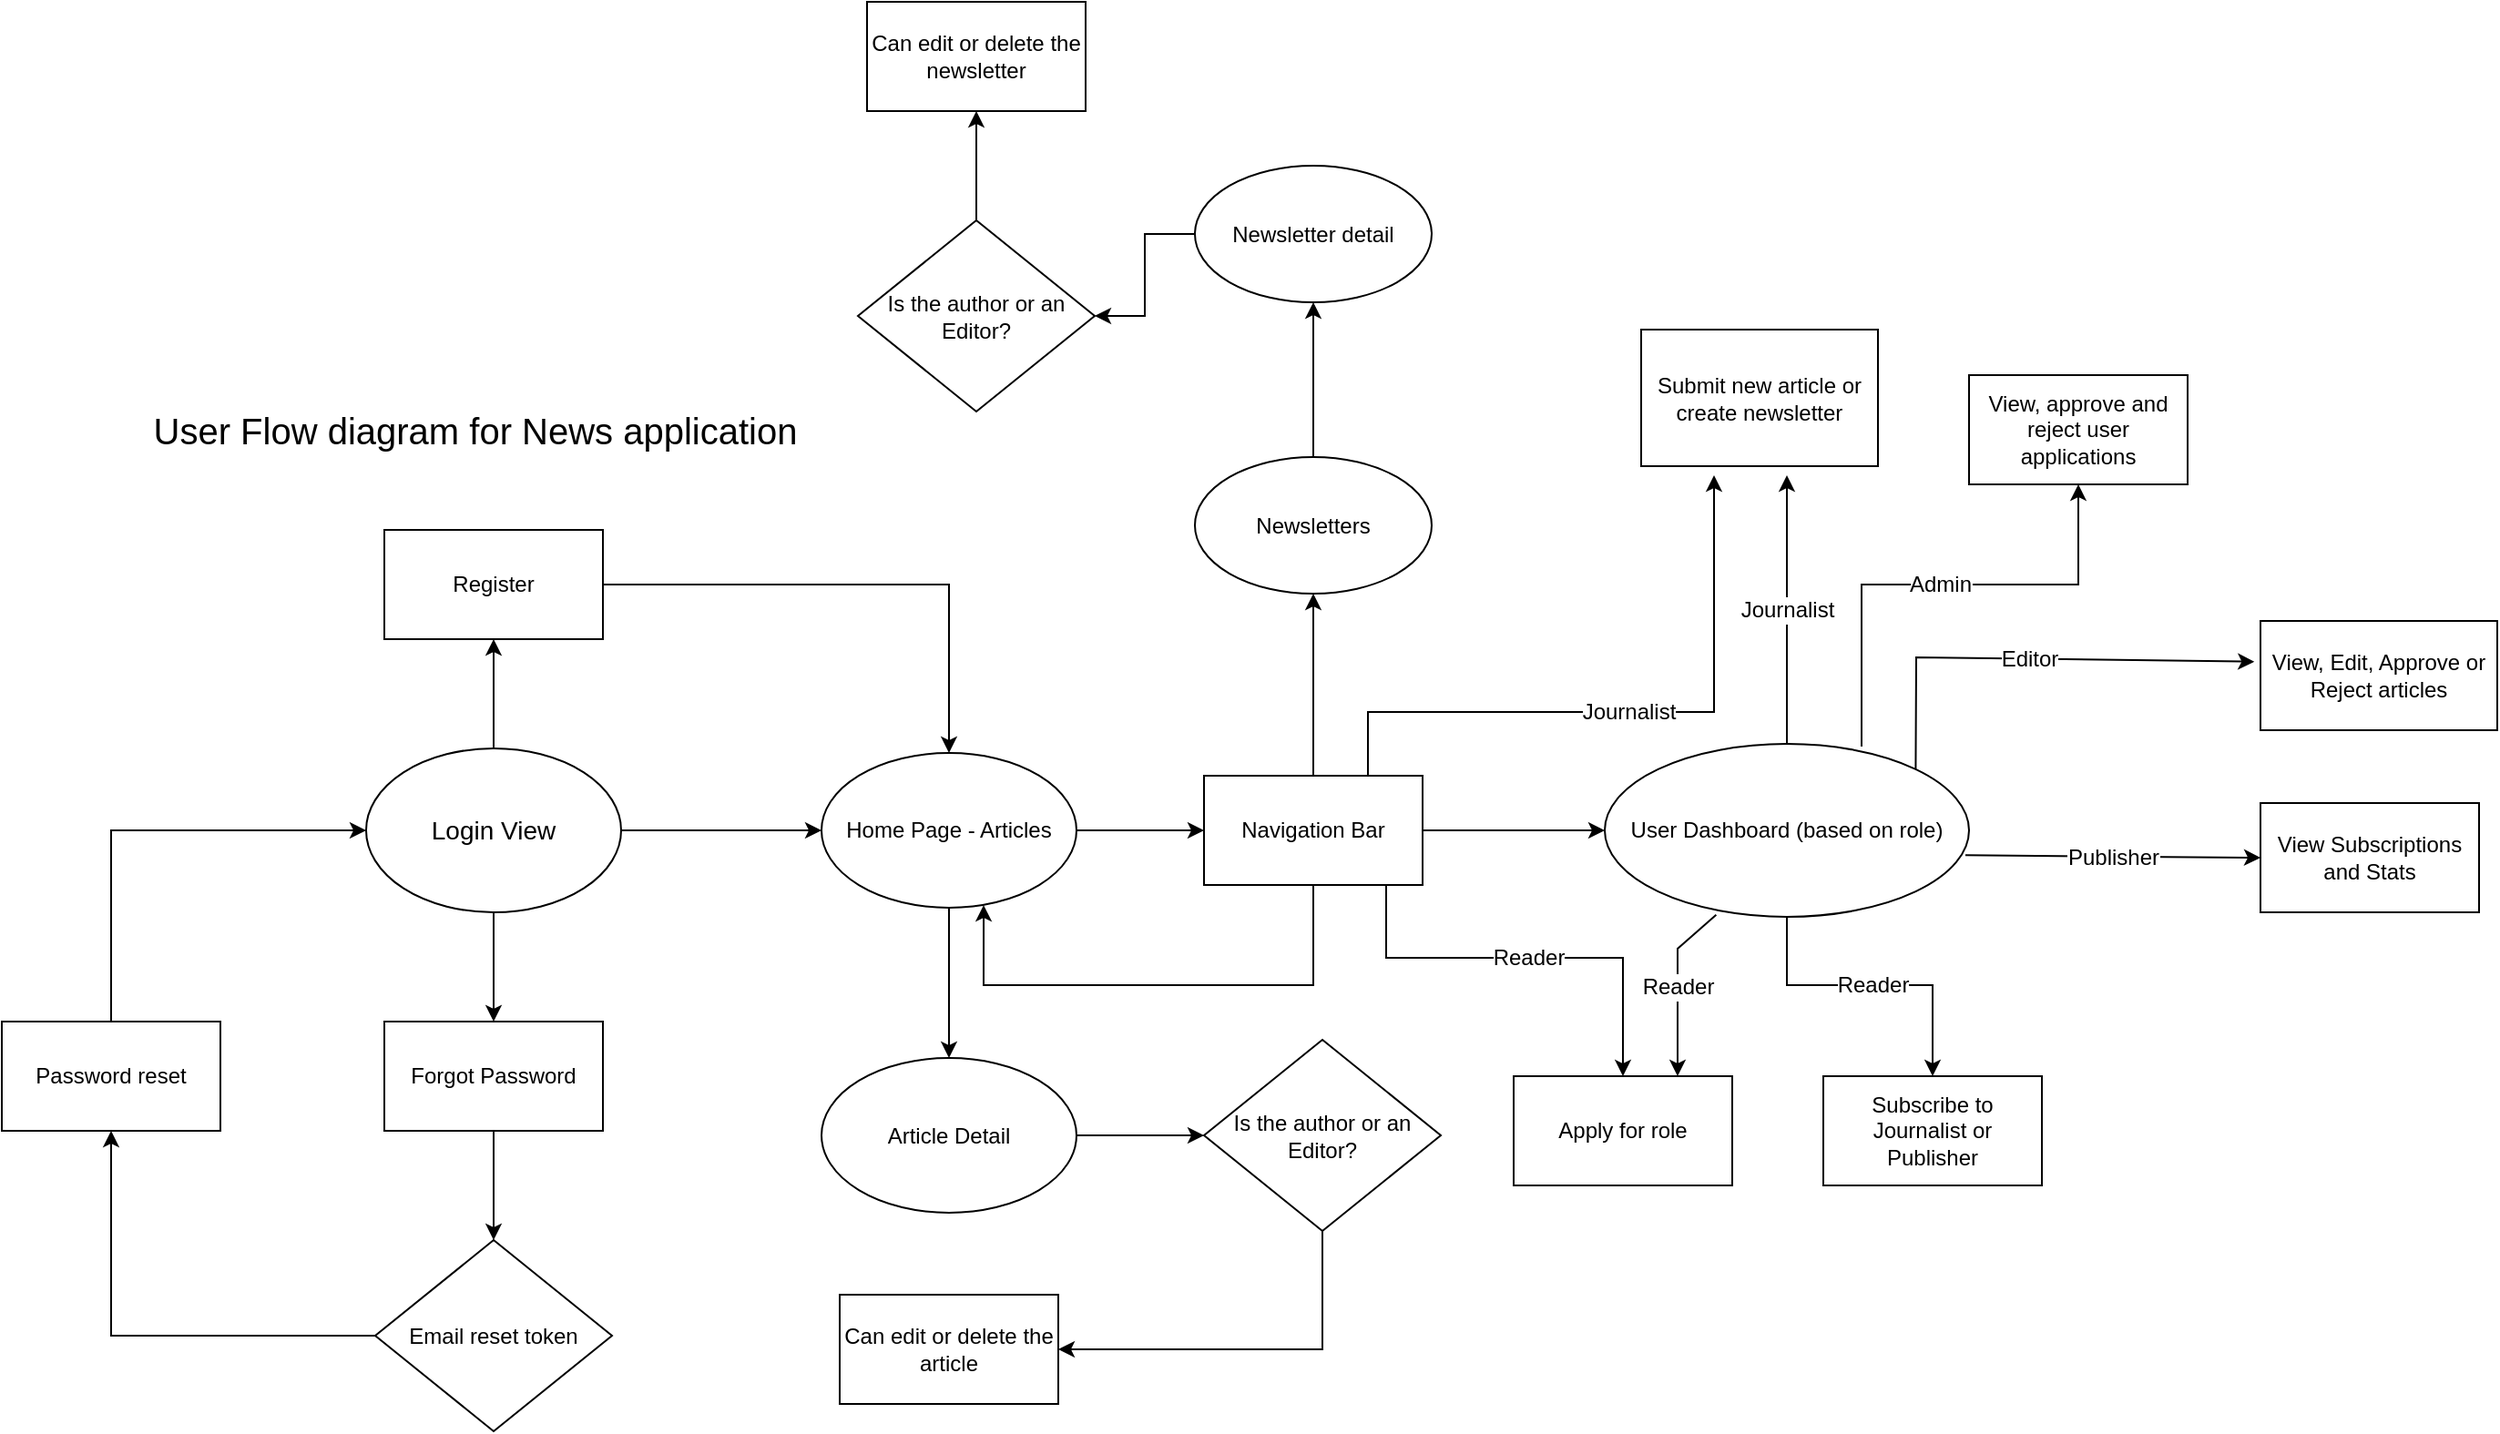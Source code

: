 <mxfile version="28.2.4">
  <diagram name="Page-1" id="64O8jmQ_K9Hvb4C8CX6Q">
    <mxGraphModel dx="2066" dy="1145" grid="1" gridSize="10" guides="1" tooltips="1" connect="1" arrows="1" fold="1" page="1" pageScale="1" pageWidth="850" pageHeight="1100" math="0" shadow="0">
      <root>
        <mxCell id="0" />
        <mxCell id="1" parent="0" />
        <mxCell id="6pRJL02fdy-pppDjH01L-19" value="" style="edgeStyle=orthogonalEdgeStyle;rounded=0;orthogonalLoop=1;jettySize=auto;html=1;" parent="1" source="6pRJL02fdy-pppDjH01L-17" target="6pRJL02fdy-pppDjH01L-18" edge="1">
          <mxGeometry relative="1" as="geometry" />
        </mxCell>
        <mxCell id="6pRJL02fdy-pppDjH01L-21" value="" style="edgeStyle=orthogonalEdgeStyle;rounded=0;orthogonalLoop=1;jettySize=auto;html=1;" parent="1" source="6pRJL02fdy-pppDjH01L-17" target="6pRJL02fdy-pppDjH01L-20" edge="1">
          <mxGeometry relative="1" as="geometry" />
        </mxCell>
        <mxCell id="6pRJL02fdy-pppDjH01L-28" value="" style="edgeStyle=orthogonalEdgeStyle;rounded=0;orthogonalLoop=1;jettySize=auto;html=1;" parent="1" source="6pRJL02fdy-pppDjH01L-17" target="6pRJL02fdy-pppDjH01L-27" edge="1">
          <mxGeometry relative="1" as="geometry" />
        </mxCell>
        <mxCell id="6pRJL02fdy-pppDjH01L-17" value="&lt;font style=&quot;font-size: 14px;&quot;&gt;Login View&lt;/font&gt;" style="ellipse;whiteSpace=wrap;html=1;fillColor=light-dark(#FFFFFF,#666666);" parent="1" vertex="1">
          <mxGeometry x="340" y="610" width="140" height="90" as="geometry" />
        </mxCell>
        <mxCell id="6pRJL02fdy-pppDjH01L-31" value="" style="edgeStyle=orthogonalEdgeStyle;rounded=0;orthogonalLoop=1;jettySize=auto;html=1;" parent="1" source="6pRJL02fdy-pppDjH01L-18" target="6pRJL02fdy-pppDjH01L-30" edge="1">
          <mxGeometry relative="1" as="geometry" />
        </mxCell>
        <mxCell id="6pRJL02fdy-pppDjH01L-18" value="Forgot Password" style="whiteSpace=wrap;html=1;" parent="1" vertex="1">
          <mxGeometry x="350" y="760" width="120" height="60" as="geometry" />
        </mxCell>
        <mxCell id="6pRJL02fdy-pppDjH01L-20" value="Register" style="whiteSpace=wrap;html=1;" parent="1" vertex="1">
          <mxGeometry x="350" y="490" width="120" height="60" as="geometry" />
        </mxCell>
        <mxCell id="6pRJL02fdy-pppDjH01L-38" value="" style="edgeStyle=orthogonalEdgeStyle;rounded=0;orthogonalLoop=1;jettySize=auto;html=1;" parent="1" source="6pRJL02fdy-pppDjH01L-27" target="6pRJL02fdy-pppDjH01L-37" edge="1">
          <mxGeometry relative="1" as="geometry" />
        </mxCell>
        <mxCell id="6pRJL02fdy-pppDjH01L-40" value="" style="edgeStyle=orthogonalEdgeStyle;rounded=0;orthogonalLoop=1;jettySize=auto;html=1;" parent="1" source="6pRJL02fdy-pppDjH01L-27" target="6pRJL02fdy-pppDjH01L-39" edge="1">
          <mxGeometry relative="1" as="geometry" />
        </mxCell>
        <mxCell id="6pRJL02fdy-pppDjH01L-27" value="Home Page - Articles" style="ellipse;whiteSpace=wrap;html=1;" parent="1" vertex="1">
          <mxGeometry x="590" y="612.5" width="140" height="85" as="geometry" />
        </mxCell>
        <mxCell id="6pRJL02fdy-pppDjH01L-29" value="" style="edgeStyle=orthogonalEdgeStyle;rounded=0;orthogonalLoop=1;jettySize=auto;html=1;entryX=0.5;entryY=0;entryDx=0;entryDy=0;exitX=1;exitY=0.5;exitDx=0;exitDy=0;" parent="1" source="6pRJL02fdy-pppDjH01L-20" target="6pRJL02fdy-pppDjH01L-27" edge="1">
          <mxGeometry relative="1" as="geometry">
            <mxPoint x="560" y="550" as="sourcePoint" />
            <mxPoint x="670" y="550" as="targetPoint" />
          </mxGeometry>
        </mxCell>
        <mxCell id="6pRJL02fdy-pppDjH01L-35" value="" style="edgeStyle=orthogonalEdgeStyle;rounded=0;orthogonalLoop=1;jettySize=auto;html=1;" parent="1" source="6pRJL02fdy-pppDjH01L-30" target="6pRJL02fdy-pppDjH01L-34" edge="1">
          <mxGeometry relative="1" as="geometry" />
        </mxCell>
        <mxCell id="6pRJL02fdy-pppDjH01L-30" value="Email reset token" style="rhombus;whiteSpace=wrap;html=1;" parent="1" vertex="1">
          <mxGeometry x="345" y="880" width="130" height="105" as="geometry" />
        </mxCell>
        <mxCell id="6pRJL02fdy-pppDjH01L-34" value="Password reset" style="whiteSpace=wrap;html=1;" parent="1" vertex="1">
          <mxGeometry x="140" y="760" width="120" height="60" as="geometry" />
        </mxCell>
        <mxCell id="6pRJL02fdy-pppDjH01L-36" value="" style="edgeStyle=orthogonalEdgeStyle;rounded=0;orthogonalLoop=1;jettySize=auto;html=1;exitX=0.5;exitY=0;exitDx=0;exitDy=0;entryX=0;entryY=0.5;entryDx=0;entryDy=0;" parent="1" source="6pRJL02fdy-pppDjH01L-34" target="6pRJL02fdy-pppDjH01L-17" edge="1">
          <mxGeometry relative="1" as="geometry">
            <mxPoint x="120" y="420" as="sourcePoint" />
            <mxPoint x="320" y="610" as="targetPoint" />
          </mxGeometry>
        </mxCell>
        <mxCell id="6pRJL02fdy-pppDjH01L-48" value="" style="edgeStyle=orthogonalEdgeStyle;rounded=0;orthogonalLoop=1;jettySize=auto;html=1;" parent="1" source="6pRJL02fdy-pppDjH01L-37" target="6pRJL02fdy-pppDjH01L-47" edge="1">
          <mxGeometry relative="1" as="geometry" />
        </mxCell>
        <mxCell id="6pRJL02fdy-pppDjH01L-37" value="Article Detail" style="ellipse;whiteSpace=wrap;html=1;" parent="1" vertex="1">
          <mxGeometry x="590" y="780" width="140" height="85" as="geometry" />
        </mxCell>
        <mxCell id="6pRJL02fdy-pppDjH01L-44" value="" style="edgeStyle=orthogonalEdgeStyle;rounded=0;orthogonalLoop=1;jettySize=auto;html=1;" parent="1" source="6pRJL02fdy-pppDjH01L-39" target="6pRJL02fdy-pppDjH01L-43" edge="1">
          <mxGeometry relative="1" as="geometry" />
        </mxCell>
        <mxCell id="6pRJL02fdy-pppDjH01L-60" value="" style="edgeStyle=orthogonalEdgeStyle;rounded=0;orthogonalLoop=1;jettySize=auto;html=1;" parent="1" source="6pRJL02fdy-pppDjH01L-39" target="6pRJL02fdy-pppDjH01L-59" edge="1">
          <mxGeometry relative="1" as="geometry" />
        </mxCell>
        <mxCell id="6pRJL02fdy-pppDjH01L-39" value="Navigation Bar" style="whiteSpace=wrap;html=1;fillColor=light-dark(#FFFFFF,#4B4B4B);" parent="1" vertex="1">
          <mxGeometry x="800" y="625" width="120" height="60" as="geometry" />
        </mxCell>
        <mxCell id="6pRJL02fdy-pppDjH01L-46" value="" style="edgeStyle=orthogonalEdgeStyle;rounded=0;orthogonalLoop=1;jettySize=auto;html=1;" parent="1" source="6pRJL02fdy-pppDjH01L-43" target="6pRJL02fdy-pppDjH01L-45" edge="1">
          <mxGeometry relative="1" as="geometry" />
        </mxCell>
        <mxCell id="6pRJL02fdy-pppDjH01L-43" value="Newsletters" style="ellipse;whiteSpace=wrap;html=1;" parent="1" vertex="1">
          <mxGeometry x="795" y="450" width="130" height="75" as="geometry" />
        </mxCell>
        <mxCell id="6pRJL02fdy-pppDjH01L-56" value="" style="edgeStyle=orthogonalEdgeStyle;rounded=0;orthogonalLoop=1;jettySize=auto;html=1;" parent="1" source="6pRJL02fdy-pppDjH01L-45" target="6pRJL02fdy-pppDjH01L-54" edge="1">
          <mxGeometry relative="1" as="geometry" />
        </mxCell>
        <mxCell id="6pRJL02fdy-pppDjH01L-45" value="Newsletter detail" style="ellipse;whiteSpace=wrap;html=1;" parent="1" vertex="1">
          <mxGeometry x="795" y="290" width="130" height="75" as="geometry" />
        </mxCell>
        <mxCell id="6pRJL02fdy-pppDjH01L-52" value="" style="edgeStyle=orthogonalEdgeStyle;rounded=0;orthogonalLoop=1;jettySize=auto;html=1;exitX=0.5;exitY=1;exitDx=0;exitDy=0;entryX=1;entryY=0.5;entryDx=0;entryDy=0;" parent="1" source="6pRJL02fdy-pppDjH01L-47" target="6pRJL02fdy-pppDjH01L-51" edge="1">
          <mxGeometry relative="1" as="geometry">
            <mxPoint x="930.003" y="890.004" as="sourcePoint" />
            <mxPoint x="770" y="970" as="targetPoint" />
            <Array as="points">
              <mxPoint x="865" y="940" />
            </Array>
          </mxGeometry>
        </mxCell>
        <mxCell id="6pRJL02fdy-pppDjH01L-47" value="Is the author or an Editor?" style="rhombus;whiteSpace=wrap;html=1;" parent="1" vertex="1">
          <mxGeometry x="800" y="770" width="130" height="105" as="geometry" />
        </mxCell>
        <mxCell id="6pRJL02fdy-pppDjH01L-51" value="Can edit or delete the article" style="whiteSpace=wrap;html=1;" parent="1" vertex="1">
          <mxGeometry x="600" y="910" width="120" height="60" as="geometry" />
        </mxCell>
        <mxCell id="6pRJL02fdy-pppDjH01L-53" value="" style="edgeStyle=orthogonalEdgeStyle;rounded=0;orthogonalLoop=1;jettySize=auto;html=1;" parent="1" source="6pRJL02fdy-pppDjH01L-54" target="6pRJL02fdy-pppDjH01L-55" edge="1">
          <mxGeometry relative="1" as="geometry" />
        </mxCell>
        <mxCell id="6pRJL02fdy-pppDjH01L-54" value="Is the author or an Editor?" style="rhombus;whiteSpace=wrap;html=1;" parent="1" vertex="1">
          <mxGeometry x="610" y="320" width="130" height="105" as="geometry" />
        </mxCell>
        <mxCell id="6pRJL02fdy-pppDjH01L-55" value="Can edit or delete the newsletter" style="whiteSpace=wrap;html=1;" parent="1" vertex="1">
          <mxGeometry x="615" y="200" width="120" height="60" as="geometry" />
        </mxCell>
        <mxCell id="6pRJL02fdy-pppDjH01L-59" value="User Dashboard (based on role)" style="ellipse;whiteSpace=wrap;html=1;" parent="1" vertex="1">
          <mxGeometry x="1020" y="607.5" width="200" height="95" as="geometry" />
        </mxCell>
        <mxCell id="6pRJL02fdy-pppDjH01L-61" value="&lt;font style=&quot;font-size: 20px;&quot;&gt;User Flow diagram for News application&lt;/font&gt;" style="text;html=1;align=center;verticalAlign=middle;whiteSpace=wrap;rounded=0;" parent="1" vertex="1">
          <mxGeometry x="210" y="420" width="380" height="30" as="geometry" />
        </mxCell>
        <mxCell id="6pRJL02fdy-pppDjH01L-62" value="" style="endArrow=classic;html=1;rounded=0;exitX=0.5;exitY=1;exitDx=0;exitDy=0;entryX=0.5;entryY=0;entryDx=0;entryDy=0;" parent="1" source="6pRJL02fdy-pppDjH01L-59" target="6pRJL02fdy-pppDjH01L-77" edge="1">
          <mxGeometry relative="1" as="geometry">
            <mxPoint x="1120" y="750" as="sourcePoint" />
            <mxPoint x="1200" y="780" as="targetPoint" />
            <Array as="points">
              <mxPoint x="1120" y="740" />
              <mxPoint x="1200" y="740" />
            </Array>
          </mxGeometry>
        </mxCell>
        <mxCell id="6pRJL02fdy-pppDjH01L-63" value="&lt;font style=&quot;font-size: 12px;&quot;&gt;Reader&lt;/font&gt;" style="edgeLabel;resizable=0;html=1;;align=center;verticalAlign=middle;" parent="6pRJL02fdy-pppDjH01L-62" connectable="0" vertex="1">
          <mxGeometry relative="1" as="geometry" />
        </mxCell>
        <mxCell id="6pRJL02fdy-pppDjH01L-66" value="" style="endArrow=classic;html=1;rounded=0;exitX=1;exitY=0;exitDx=0;exitDy=0;entryX=-0.026;entryY=0.373;entryDx=0;entryDy=0;entryPerimeter=0;" parent="1" source="6pRJL02fdy-pppDjH01L-59" target="6pRJL02fdy-pppDjH01L-87" edge="1">
          <mxGeometry relative="1" as="geometry">
            <mxPoint x="1250" y="500.005" as="sourcePoint" />
            <mxPoint x="1370" y="560" as="targetPoint" />
            <Array as="points">
              <mxPoint x="1191" y="560" />
            </Array>
          </mxGeometry>
        </mxCell>
        <mxCell id="6pRJL02fdy-pppDjH01L-67" value="&lt;font style=&quot;font-size: 12px;&quot;&gt;Editor&lt;/font&gt;" style="edgeLabel;resizable=0;html=1;;align=center;verticalAlign=middle;" parent="6pRJL02fdy-pppDjH01L-66" connectable="0" vertex="1">
          <mxGeometry relative="1" as="geometry" />
        </mxCell>
        <mxCell id="6pRJL02fdy-pppDjH01L-70" value="" style="endArrow=classic;html=1;rounded=0;exitX=0.5;exitY=0;exitDx=0;exitDy=0;" parent="1" source="6pRJL02fdy-pppDjH01L-59" edge="1">
          <mxGeometry relative="1" as="geometry">
            <mxPoint x="1140" y="745" as="sourcePoint" />
            <mxPoint x="1120" y="460" as="targetPoint" />
            <Array as="points">
              <mxPoint x="1120" y="500" />
              <mxPoint x="1120" y="480" />
            </Array>
          </mxGeometry>
        </mxCell>
        <mxCell id="6pRJL02fdy-pppDjH01L-71" value="&lt;font style=&quot;font-size: 12px;&quot;&gt;Journalist&lt;/font&gt;" style="edgeLabel;resizable=0;html=1;;align=center;verticalAlign=middle;" parent="6pRJL02fdy-pppDjH01L-70" connectable="0" vertex="1">
          <mxGeometry relative="1" as="geometry" />
        </mxCell>
        <mxCell id="6pRJL02fdy-pppDjH01L-72" value="" style="endArrow=classic;html=1;rounded=0;exitX=0.99;exitY=0.644;exitDx=0;exitDy=0;exitPerimeter=0;entryX=0;entryY=0.5;entryDx=0;entryDy=0;" parent="1" source="6pRJL02fdy-pppDjH01L-59" target="6pRJL02fdy-pppDjH01L-86" edge="1">
          <mxGeometry relative="1" as="geometry">
            <mxPoint x="1240" y="670" as="sourcePoint" />
            <mxPoint x="1380" y="669" as="targetPoint" />
          </mxGeometry>
        </mxCell>
        <mxCell id="6pRJL02fdy-pppDjH01L-73" value="&lt;font style=&quot;font-size: 12px;&quot;&gt;Publisher&lt;/font&gt;" style="edgeLabel;resizable=0;html=1;;align=center;verticalAlign=middle;" parent="6pRJL02fdy-pppDjH01L-72" connectable="0" vertex="1">
          <mxGeometry relative="1" as="geometry" />
        </mxCell>
        <mxCell id="6pRJL02fdy-pppDjH01L-74" value="&lt;font&gt;Submit new article or create newsletter&lt;/font&gt;" style="whiteSpace=wrap;html=1;" parent="1" vertex="1">
          <mxGeometry x="1040" y="380" width="130" height="75" as="geometry" />
        </mxCell>
        <mxCell id="6pRJL02fdy-pppDjH01L-75" value="" style="endArrow=classic;html=1;rounded=0;exitX=0.75;exitY=0;exitDx=0;exitDy=0;" parent="1" source="6pRJL02fdy-pppDjH01L-39" edge="1">
          <mxGeometry relative="1" as="geometry">
            <mxPoint x="900" y="580" as="sourcePoint" />
            <mxPoint x="1080" y="460" as="targetPoint" />
            <Array as="points">
              <mxPoint x="890" y="590" />
              <mxPoint x="1080" y="590" />
              <mxPoint x="1080" y="520" />
            </Array>
          </mxGeometry>
        </mxCell>
        <mxCell id="6pRJL02fdy-pppDjH01L-76" value="&lt;font style=&quot;font-size: 12px;&quot;&gt;Journalist&lt;/font&gt;" style="edgeLabel;resizable=0;html=1;;align=center;verticalAlign=middle;" parent="6pRJL02fdy-pppDjH01L-75" connectable="0" vertex="1">
          <mxGeometry relative="1" as="geometry" />
        </mxCell>
        <mxCell id="6pRJL02fdy-pppDjH01L-77" value="Subscribe to Journalist or Publisher" style="whiteSpace=wrap;html=1;" parent="1" vertex="1">
          <mxGeometry x="1140" y="790" width="120" height="60" as="geometry" />
        </mxCell>
        <mxCell id="6pRJL02fdy-pppDjH01L-80" value="" style="endArrow=classic;html=1;rounded=0;entryX=0.5;entryY=0;entryDx=0;entryDy=0;" parent="1" target="6pRJL02fdy-pppDjH01L-82" edge="1">
          <mxGeometry relative="1" as="geometry">
            <mxPoint x="900" y="685" as="sourcePoint" />
            <mxPoint x="1010" y="770" as="targetPoint" />
            <Array as="points">
              <mxPoint x="900" y="725" />
              <mxPoint x="1030" y="725" />
            </Array>
          </mxGeometry>
        </mxCell>
        <mxCell id="6pRJL02fdy-pppDjH01L-81" value="&lt;font style=&quot;font-size: 12px;&quot;&gt;Reader&lt;/font&gt;" style="edgeLabel;resizable=0;html=1;;align=center;verticalAlign=middle;" parent="6pRJL02fdy-pppDjH01L-80" connectable="0" vertex="1">
          <mxGeometry relative="1" as="geometry" />
        </mxCell>
        <mxCell id="6pRJL02fdy-pppDjH01L-82" value="Apply for role" style="whiteSpace=wrap;html=1;" parent="1" vertex="1">
          <mxGeometry x="970" y="790" width="120" height="60" as="geometry" />
        </mxCell>
        <mxCell id="6pRJL02fdy-pppDjH01L-84" value="" style="endArrow=classic;html=1;rounded=0;exitX=0.306;exitY=0.988;exitDx=0;exitDy=0;exitPerimeter=0;entryX=0.75;entryY=0;entryDx=0;entryDy=0;" parent="1" source="6pRJL02fdy-pppDjH01L-59" target="6pRJL02fdy-pppDjH01L-82" edge="1">
          <mxGeometry relative="1" as="geometry">
            <mxPoint x="1340" y="702.5" as="sourcePoint" />
            <mxPoint x="1060" y="770" as="targetPoint" />
            <Array as="points">
              <mxPoint x="1060" y="720" />
            </Array>
          </mxGeometry>
        </mxCell>
        <mxCell id="6pRJL02fdy-pppDjH01L-85" value="&lt;font style=&quot;font-size: 12px;&quot;&gt;Reader&lt;/font&gt;" style="edgeLabel;resizable=0;html=1;;align=center;verticalAlign=middle;" parent="6pRJL02fdy-pppDjH01L-84" connectable="0" vertex="1">
          <mxGeometry relative="1" as="geometry" />
        </mxCell>
        <mxCell id="6pRJL02fdy-pppDjH01L-86" value="View Subscriptions and Stats" style="rounded=0;whiteSpace=wrap;html=1;" parent="1" vertex="1">
          <mxGeometry x="1380" y="640" width="120" height="60" as="geometry" />
        </mxCell>
        <mxCell id="6pRJL02fdy-pppDjH01L-87" value="View, Edit, Approve or Reject articles" style="rounded=0;whiteSpace=wrap;html=1;" parent="1" vertex="1">
          <mxGeometry x="1380" y="540" width="130" height="60" as="geometry" />
        </mxCell>
        <mxCell id="6pRJL02fdy-pppDjH01L-89" value="" style="edgeStyle=orthogonalEdgeStyle;rounded=0;orthogonalLoop=1;jettySize=auto;html=1;exitX=0.5;exitY=1;exitDx=0;exitDy=0;entryX=0.636;entryY=0.983;entryDx=0;entryDy=0;entryPerimeter=0;" parent="1" source="6pRJL02fdy-pppDjH01L-39" target="6pRJL02fdy-pppDjH01L-27" edge="1">
          <mxGeometry relative="1" as="geometry">
            <mxPoint x="1250" y="1060" as="sourcePoint" />
            <mxPoint x="760" y="740" as="targetPoint" />
            <Array as="points">
              <mxPoint x="860" y="740" />
              <mxPoint x="679" y="740" />
            </Array>
          </mxGeometry>
        </mxCell>
        <mxCell id="1kxqb0c9UEqEAvRdP78r-1" value="" style="endArrow=classic;html=1;rounded=0;exitX=0.705;exitY=0.016;exitDx=0;exitDy=0;exitPerimeter=0;entryX=0.5;entryY=1;entryDx=0;entryDy=0;" edge="1" parent="1" source="6pRJL02fdy-pppDjH01L-59" target="1kxqb0c9UEqEAvRdP78r-4">
          <mxGeometry relative="1" as="geometry">
            <mxPoint x="940" y="750" as="sourcePoint" />
            <mxPoint x="1060" y="920" as="targetPoint" />
            <Array as="points">
              <mxPoint x="1161" y="520" />
              <mxPoint x="1280" y="520" />
              <mxPoint x="1280" y="480" />
            </Array>
          </mxGeometry>
        </mxCell>
        <mxCell id="1kxqb0c9UEqEAvRdP78r-2" value="&lt;font style=&quot;font-size: 12px;&quot;&gt;Admin&lt;/font&gt;" style="edgeLabel;resizable=0;html=1;;align=center;verticalAlign=middle;" connectable="0" vertex="1" parent="1kxqb0c9UEqEAvRdP78r-1">
          <mxGeometry relative="1" as="geometry">
            <mxPoint as="offset" />
          </mxGeometry>
        </mxCell>
        <mxCell id="1kxqb0c9UEqEAvRdP78r-4" value="View, approve and reject user applications" style="whiteSpace=wrap;html=1;" vertex="1" parent="1">
          <mxGeometry x="1220" y="405" width="120" height="60" as="geometry" />
        </mxCell>
      </root>
    </mxGraphModel>
  </diagram>
</mxfile>
